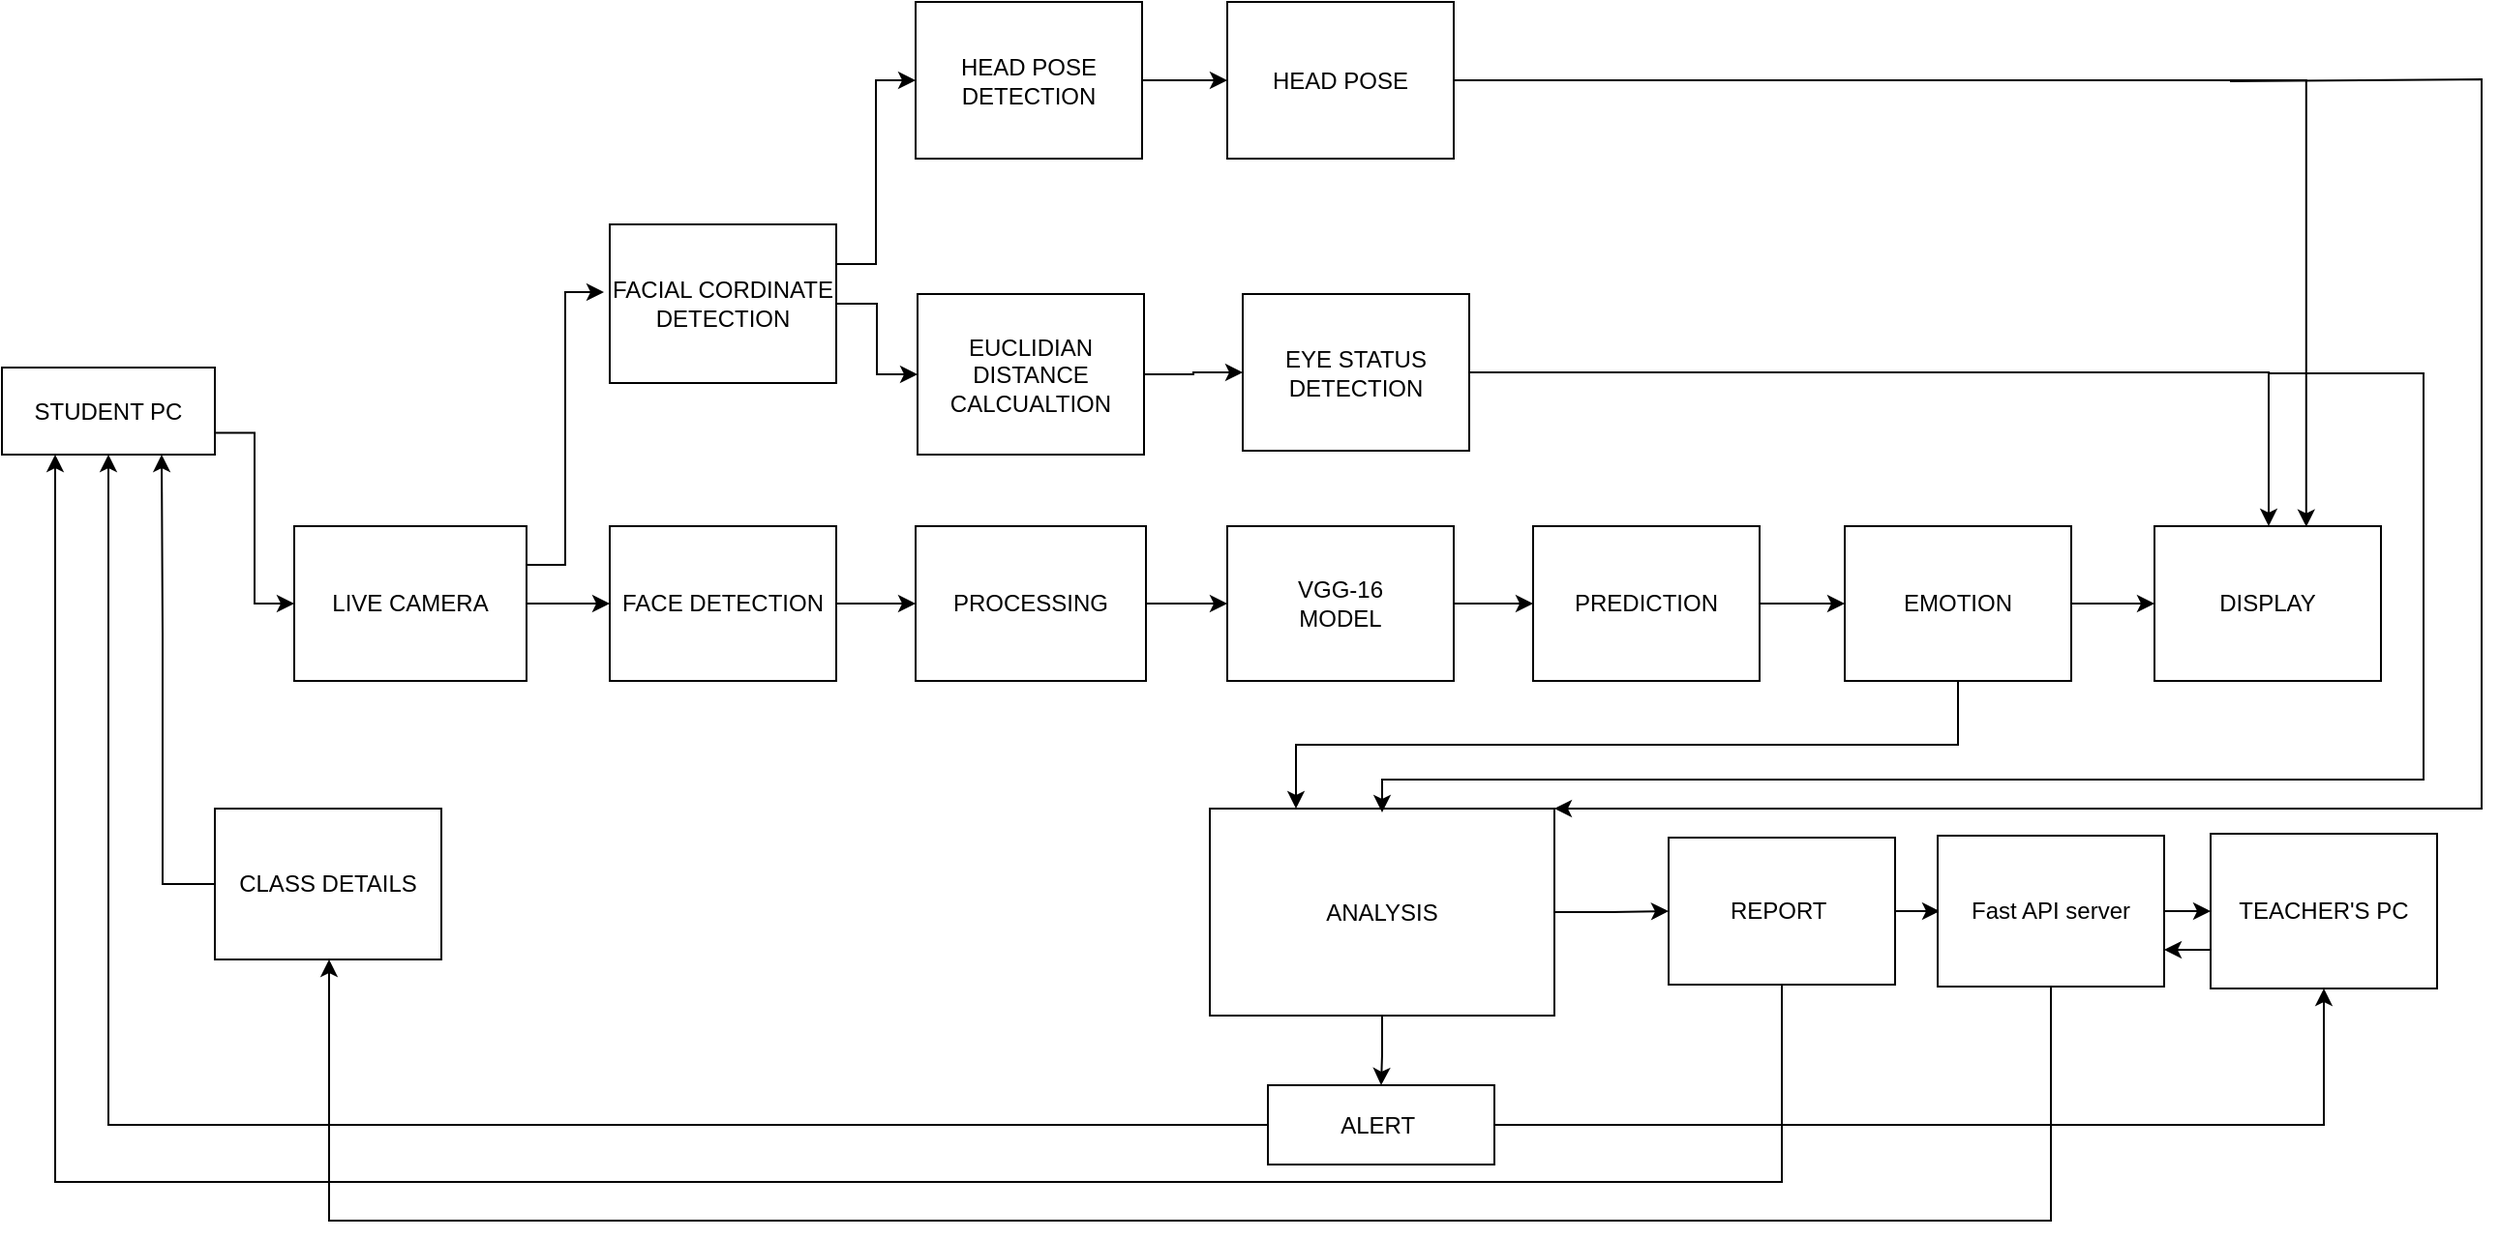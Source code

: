 <mxfile version="24.7.8">
  <diagram name="Page-1" id="RDoBEIhndUW_J9jDWAbR">
    <mxGraphModel dx="3509" dy="2329" grid="1" gridSize="10" guides="1" tooltips="1" connect="1" arrows="1" fold="1" page="1" pageScale="1" pageWidth="1600" pageHeight="1200" math="0" shadow="0">
      <root>
        <mxCell id="0" />
        <mxCell id="1" parent="0" />
        <mxCell id="tNXsEWf_y5JQh2pXWKHd-2" style="edgeStyle=orthogonalEdgeStyle;rounded=0;orthogonalLoop=1;jettySize=auto;html=1;exitX=1;exitY=0.75;exitDx=0;exitDy=0;entryX=0;entryY=0.5;entryDx=0;entryDy=0;" parent="1" source="tNXsEWf_y5JQh2pXWKHd-3" target="tNXsEWf_y5JQh2pXWKHd-11" edge="1">
          <mxGeometry relative="1" as="geometry" />
        </mxCell>
        <mxCell id="tNXsEWf_y5JQh2pXWKHd-3" value="STUDENT PC" style="rounded=0;whiteSpace=wrap;html=1;" parent="1" vertex="1">
          <mxGeometry x="-71" y="119" width="110" height="45" as="geometry" />
        </mxCell>
        <mxCell id="tNXsEWf_y5JQh2pXWKHd-4" style="edgeStyle=orthogonalEdgeStyle;rounded=0;orthogonalLoop=1;jettySize=auto;html=1;exitX=1;exitY=0.5;exitDx=0;exitDy=0;entryX=0;entryY=0.5;entryDx=0;entryDy=0;" parent="1" source="tNXsEWf_y5JQh2pXWKHd-5" target="tNXsEWf_y5JQh2pXWKHd-19" edge="1">
          <mxGeometry relative="1" as="geometry" />
        </mxCell>
        <mxCell id="tNXsEWf_y5JQh2pXWKHd-5" value="VGG-16&lt;div&gt;MODEL&lt;/div&gt;" style="rounded=0;whiteSpace=wrap;html=1;" parent="1" vertex="1">
          <mxGeometry x="562" y="201" width="117" height="80" as="geometry" />
        </mxCell>
        <mxCell id="tNXsEWf_y5JQh2pXWKHd-6" style="edgeStyle=orthogonalEdgeStyle;rounded=0;orthogonalLoop=1;jettySize=auto;html=1;exitX=1;exitY=0.5;exitDx=0;exitDy=0;entryX=0;entryY=0.5;entryDx=0;entryDy=0;" parent="1" source="tNXsEWf_y5JQh2pXWKHd-7" target="tNXsEWf_y5JQh2pXWKHd-13" edge="1">
          <mxGeometry relative="1" as="geometry" />
        </mxCell>
        <mxCell id="tNXsEWf_y5JQh2pXWKHd-7" value="FACE DETECTION" style="rounded=0;whiteSpace=wrap;html=1;" parent="1" vertex="1">
          <mxGeometry x="243" y="201" width="117" height="80" as="geometry" />
        </mxCell>
        <mxCell id="tNXsEWf_y5JQh2pXWKHd-8" style="edgeStyle=orthogonalEdgeStyle;rounded=0;orthogonalLoop=1;jettySize=auto;html=1;exitX=1;exitY=0.25;exitDx=0;exitDy=0;" parent="1" source="tNXsEWf_y5JQh2pXWKHd-11" edge="1">
          <mxGeometry relative="1" as="geometry">
            <mxPoint x="210" y="150" as="sourcePoint" />
            <mxPoint x="240" y="80" as="targetPoint" />
            <Array as="points">
              <mxPoint x="220" y="221" />
              <mxPoint x="220" y="80" />
            </Array>
          </mxGeometry>
        </mxCell>
        <mxCell id="tNXsEWf_y5JQh2pXWKHd-9" style="edgeStyle=orthogonalEdgeStyle;rounded=0;orthogonalLoop=1;jettySize=auto;html=1;exitX=1;exitY=0.5;exitDx=0;exitDy=0;entryX=0;entryY=0.5;entryDx=0;entryDy=0;" parent="1" source="tNXsEWf_y5JQh2pXWKHd-11" target="tNXsEWf_y5JQh2pXWKHd-7" edge="1">
          <mxGeometry relative="1" as="geometry" />
        </mxCell>
        <mxCell id="tNXsEWf_y5JQh2pXWKHd-11" value="LIVE CAMERA" style="rounded=0;whiteSpace=wrap;html=1;" parent="1" vertex="1">
          <mxGeometry x="80" y="201" width="120" height="80" as="geometry" />
        </mxCell>
        <mxCell id="tNXsEWf_y5JQh2pXWKHd-12" style="edgeStyle=orthogonalEdgeStyle;rounded=0;orthogonalLoop=1;jettySize=auto;html=1;exitX=1;exitY=0.5;exitDx=0;exitDy=0;entryX=0;entryY=0.5;entryDx=0;entryDy=0;" parent="1" source="tNXsEWf_y5JQh2pXWKHd-13" target="tNXsEWf_y5JQh2pXWKHd-5" edge="1">
          <mxGeometry relative="1" as="geometry" />
        </mxCell>
        <mxCell id="tNXsEWf_y5JQh2pXWKHd-13" value="PROCESSING" style="rounded=0;whiteSpace=wrap;html=1;" parent="1" vertex="1">
          <mxGeometry x="401" y="201" width="119" height="80" as="geometry" />
        </mxCell>
        <mxCell id="tNXsEWf_y5JQh2pXWKHd-14" style="edgeStyle=orthogonalEdgeStyle;rounded=0;orthogonalLoop=1;jettySize=auto;html=1;exitX=1;exitY=0.5;exitDx=0;exitDy=0;entryX=0;entryY=0.5;entryDx=0;entryDy=0;" parent="1" source="tNXsEWf_y5JQh2pXWKHd-16" target="tNXsEWf_y5JQh2pXWKHd-17" edge="1">
          <mxGeometry relative="1" as="geometry" />
        </mxCell>
        <mxCell id="tNXsEWf_y5JQh2pXWKHd-15" style="edgeStyle=orthogonalEdgeStyle;rounded=0;orthogonalLoop=1;jettySize=auto;html=1;exitX=0.5;exitY=1;exitDx=0;exitDy=0;entryX=0.25;entryY=0;entryDx=0;entryDy=0;" parent="1" source="tNXsEWf_y5JQh2pXWKHd-16" target="tNXsEWf_y5JQh2pXWKHd-25" edge="1">
          <mxGeometry relative="1" as="geometry" />
        </mxCell>
        <mxCell id="tNXsEWf_y5JQh2pXWKHd-16" value="EMOTION" style="rounded=0;whiteSpace=wrap;html=1;" parent="1" vertex="1">
          <mxGeometry x="881" y="201" width="117" height="80" as="geometry" />
        </mxCell>
        <mxCell id="tNXsEWf_y5JQh2pXWKHd-17" value="DISPLAY&lt;span style=&quot;color: rgba(0, 0, 0, 0); font-family: monospace; font-size: 0px; text-align: start; text-wrap: nowrap;&quot;&gt;%3CmxGraphModel%3E%3Croot%3E%3CmxCell%20id%3D%220%22%2F%3E%3CmxCell%20id%3D%221%22%20parent%3D%220%22%2F%3E%3CmxCell%20id%3D%222%22%20value%3D%22%22%20style%3D%22rounded%3D0%3BwhiteSpace%3Dwrap%3Bhtml%3D1%3B%22%20vertex%3D%221%22%20parent%3D%221%22%3E%3CmxGeometry%20x%3D%22243%22%20y%3D%22639%22%20width%3D%22117%22%20height%3D%2241%22%20as%3D%22geometry%22%2F%3E%3C%2FmxCell%3E%3C%2Froot%3E%3C%2FmxGraphModel%3E&lt;/span&gt;&lt;span style=&quot;color: rgba(0, 0, 0, 0); font-family: monospace; font-size: 0px; text-align: start; text-wrap: nowrap;&quot;&gt;%3CmxGraphModel%3E%3Croot%3E%3CmxCell%20id%3D%220%22%2F%3E%3CmxCell%20id%3D%221%22%20parent%3D%220%22%2F%3E%3CmxCell%20id%3D%222%22%20value%3D%22%22%20style%3D%22rounded%3D0%3BwhiteSpace%3Dwrap%3Bhtml%3D1%3B%22%20vertex%3D%221%22%20parent%3D%221%22%3E%3CmxGeometry%20x%3D%22243%22%20y%3D%22639%22%20width%3D%22117%22%20height%3D%2241%22%20as%3D%22geometry%22%2F%3E%3C%2FmxCell%3E%3C%2Froot%3E%3C%2FmxGraphModel%3E&lt;/span&gt;&lt;span style=&quot;color: rgba(0, 0, 0, 0); font-family: monospace; font-size: 0px; text-align: start; text-wrap: nowrap;&quot;&gt;%3CmxGraphModel%3E%3Croot%3E%3CmxCell%20id%3D%220%22%2F%3E%3CmxCell%20id%3D%221%22%20parent%3D%220%22%2F%3E%3CmxCell%20id%3D%222%22%20value%3D%22%22%20style%3D%22rounded%3D0%3BwhiteSpace%3Dwrap%3Bhtml%3D1%3B%22%20vertex%3D%221%22%20parent%3D%221%22%3E%3CmxGeometry%20x%3D%22243%22%20y%3D%22639%22%20width%3D%22117%22%20height%3D%2241%22%20as%3D%22geometry%22%2F%3E%3C%2FmxCell%3E%3C%2Froot%3E%3C%2FmxGraphModel%3E&lt;/span&gt;" style="rounded=0;whiteSpace=wrap;html=1;" parent="1" vertex="1">
          <mxGeometry x="1041" y="201" width="117" height="80" as="geometry" />
        </mxCell>
        <mxCell id="tNXsEWf_y5JQh2pXWKHd-18" style="edgeStyle=orthogonalEdgeStyle;rounded=0;orthogonalLoop=1;jettySize=auto;html=1;exitX=1;exitY=0.5;exitDx=0;exitDy=0;" parent="1" source="tNXsEWf_y5JQh2pXWKHd-19" target="tNXsEWf_y5JQh2pXWKHd-16" edge="1">
          <mxGeometry relative="1" as="geometry" />
        </mxCell>
        <mxCell id="tNXsEWf_y5JQh2pXWKHd-19" value="PREDICTION" style="rounded=0;whiteSpace=wrap;html=1;" parent="1" vertex="1">
          <mxGeometry x="720" y="201" width="117" height="80" as="geometry" />
        </mxCell>
        <mxCell id="tNXsEWf_y5JQh2pXWKHd-20" style="edgeStyle=orthogonalEdgeStyle;rounded=0;orthogonalLoop=1;jettySize=auto;html=1;exitX=0.5;exitY=1;exitDx=0;exitDy=0;entryX=0.25;entryY=1;entryDx=0;entryDy=0;" parent="1" source="tNXsEWf_y5JQh2pXWKHd-22" target="tNXsEWf_y5JQh2pXWKHd-3" edge="1">
          <mxGeometry relative="1" as="geometry">
            <Array as="points">
              <mxPoint x="849" y="540" />
              <mxPoint x="-43" y="540" />
            </Array>
          </mxGeometry>
        </mxCell>
        <mxCell id="tNXsEWf_y5JQh2pXWKHd-21" style="edgeStyle=orthogonalEdgeStyle;rounded=0;orthogonalLoop=1;jettySize=auto;html=1;exitX=1;exitY=0.5;exitDx=0;exitDy=0;" parent="1" source="tNXsEWf_y5JQh2pXWKHd-22" edge="1">
          <mxGeometry relative="1" as="geometry">
            <mxPoint x="930" y="400" as="targetPoint" />
          </mxGeometry>
        </mxCell>
        <mxCell id="tNXsEWf_y5JQh2pXWKHd-22" value="REPORT&amp;nbsp;" style="rounded=0;whiteSpace=wrap;html=1;" parent="1" vertex="1">
          <mxGeometry x="790" y="362" width="117" height="76" as="geometry" />
        </mxCell>
        <mxCell id="tNXsEWf_y5JQh2pXWKHd-23" style="edgeStyle=orthogonalEdgeStyle;rounded=0;orthogonalLoop=1;jettySize=auto;html=1;exitX=1;exitY=0.5;exitDx=0;exitDy=0;entryX=0;entryY=0.5;entryDx=0;entryDy=0;" parent="1" source="tNXsEWf_y5JQh2pXWKHd-25" target="tNXsEWf_y5JQh2pXWKHd-22" edge="1">
          <mxGeometry relative="1" as="geometry" />
        </mxCell>
        <mxCell id="tNXsEWf_y5JQh2pXWKHd-24" style="edgeStyle=orthogonalEdgeStyle;rounded=0;orthogonalLoop=1;jettySize=auto;html=1;entryX=0.5;entryY=0;entryDx=0;entryDy=0;" parent="1" source="tNXsEWf_y5JQh2pXWKHd-25" target="tNXsEWf_y5JQh2pXWKHd-40" edge="1">
          <mxGeometry relative="1" as="geometry" />
        </mxCell>
        <mxCell id="tNXsEWf_y5JQh2pXWKHd-25" value="ANALYSIS" style="rounded=0;whiteSpace=wrap;html=1;" parent="1" vertex="1">
          <mxGeometry x="553" y="347" width="178" height="107" as="geometry" />
        </mxCell>
        <mxCell id="tNXsEWf_y5JQh2pXWKHd-30" style="edgeStyle=orthogonalEdgeStyle;rounded=0;orthogonalLoop=1;jettySize=auto;html=1;exitX=1;exitY=0.5;exitDx=0;exitDy=0;" parent="1" source="tNXsEWf_y5JQh2pXWKHd-31" target="tNXsEWf_y5JQh2pXWKHd-17" edge="1">
          <mxGeometry relative="1" as="geometry">
            <mxPoint x="720" y="79.0" as="targetPoint" />
            <Array as="points">
              <mxPoint x="1100" y="122" />
            </Array>
          </mxGeometry>
        </mxCell>
        <mxCell id="tNXsEWf_y5JQh2pXWKHd-31" value="EYE STATUS DETECTION" style="rounded=0;whiteSpace=wrap;html=1;" parent="1" vertex="1">
          <mxGeometry x="570" y="81" width="117" height="81" as="geometry" />
        </mxCell>
        <mxCell id="tNXsEWf_y5JQh2pXWKHd-32" style="edgeStyle=orthogonalEdgeStyle;rounded=0;orthogonalLoop=1;jettySize=auto;html=1;exitX=1;exitY=0.5;exitDx=0;exitDy=0;entryX=0;entryY=0.5;entryDx=0;entryDy=0;" parent="1" source="tNXsEWf_y5JQh2pXWKHd-33" target="tNXsEWf_y5JQh2pXWKHd-31" edge="1">
          <mxGeometry relative="1" as="geometry" />
        </mxCell>
        <mxCell id="tNXsEWf_y5JQh2pXWKHd-33" value="EUCLIDIAN&lt;div&gt;DISTANCE CALCUALTION&lt;/div&gt;" style="rounded=0;whiteSpace=wrap;html=1;" parent="1" vertex="1">
          <mxGeometry x="402" y="81" width="117" height="83" as="geometry" />
        </mxCell>
        <mxCell id="tNXsEWf_y5JQh2pXWKHd-34" style="edgeStyle=orthogonalEdgeStyle;rounded=0;orthogonalLoop=1;jettySize=auto;html=1;exitX=1;exitY=0.5;exitDx=0;exitDy=0;" parent="1" source="tNXsEWf_y5JQh2pXWKHd-35" target="tNXsEWf_y5JQh2pXWKHd-33" edge="1">
          <mxGeometry relative="1" as="geometry" />
        </mxCell>
        <mxCell id="tNXsEWf_y5JQh2pXWKHd-58" style="edgeStyle=orthogonalEdgeStyle;rounded=0;orthogonalLoop=1;jettySize=auto;html=1;exitX=1;exitY=0.25;exitDx=0;exitDy=0;fontFamily=Helvetica;fontSize=12;fontColor=default;entryX=0;entryY=0.5;entryDx=0;entryDy=0;" parent="1" source="tNXsEWf_y5JQh2pXWKHd-35" target="tNXsEWf_y5JQh2pXWKHd-55" edge="1">
          <mxGeometry relative="1" as="geometry">
            <mxPoint x="380" y="-30" as="targetPoint" />
          </mxGeometry>
        </mxCell>
        <mxCell id="tNXsEWf_y5JQh2pXWKHd-35" value="FACIAL CORDINATE DETECTION" style="rounded=0;whiteSpace=wrap;html=1;" parent="1" vertex="1">
          <mxGeometry x="243" y="45" width="117" height="82" as="geometry" />
        </mxCell>
        <mxCell id="tNXsEWf_y5JQh2pXWKHd-36" style="edgeStyle=orthogonalEdgeStyle;rounded=0;orthogonalLoop=1;jettySize=auto;html=1;exitX=0;exitY=0.75;exitDx=0;exitDy=0;entryX=1;entryY=0.75;entryDx=0;entryDy=0;" parent="1" source="tNXsEWf_y5JQh2pXWKHd-37" target="tNXsEWf_y5JQh2pXWKHd-44" edge="1">
          <mxGeometry relative="1" as="geometry" />
        </mxCell>
        <mxCell id="tNXsEWf_y5JQh2pXWKHd-37" value="TEACHER&#39;S PC" style="rounded=0;whiteSpace=wrap;html=1;" parent="1" vertex="1">
          <mxGeometry x="1070" y="360" width="117" height="80" as="geometry" />
        </mxCell>
        <mxCell id="tNXsEWf_y5JQh2pXWKHd-38" style="edgeStyle=orthogonalEdgeStyle;rounded=0;orthogonalLoop=1;jettySize=auto;html=1;exitX=0;exitY=0.5;exitDx=0;exitDy=0;entryX=0.5;entryY=1;entryDx=0;entryDy=0;" parent="1" source="tNXsEWf_y5JQh2pXWKHd-40" target="tNXsEWf_y5JQh2pXWKHd-3" edge="1">
          <mxGeometry relative="1" as="geometry" />
        </mxCell>
        <mxCell id="tNXsEWf_y5JQh2pXWKHd-39" style="edgeStyle=orthogonalEdgeStyle;rounded=0;orthogonalLoop=1;jettySize=auto;html=1;exitX=1;exitY=0.5;exitDx=0;exitDy=0;" parent="1" source="tNXsEWf_y5JQh2pXWKHd-40" target="tNXsEWf_y5JQh2pXWKHd-37" edge="1">
          <mxGeometry relative="1" as="geometry" />
        </mxCell>
        <mxCell id="tNXsEWf_y5JQh2pXWKHd-40" value="ALERT&amp;nbsp;" style="rounded=0;whiteSpace=wrap;html=1;" parent="1" vertex="1">
          <mxGeometry x="583" y="490" width="117" height="41" as="geometry" />
        </mxCell>
        <mxCell id="tNXsEWf_y5JQh2pXWKHd-41" style="edgeStyle=orthogonalEdgeStyle;rounded=0;orthogonalLoop=1;jettySize=auto;html=1;" parent="1" edge="1">
          <mxGeometry relative="1" as="geometry">
            <Array as="points">
              <mxPoint x="1180" y="122" />
              <mxPoint x="1180" y="332" />
              <mxPoint x="642" y="332" />
            </Array>
            <mxPoint x="1100" y="122" as="sourcePoint" />
            <mxPoint x="642" y="349" as="targetPoint" />
          </mxGeometry>
        </mxCell>
        <mxCell id="tNXsEWf_y5JQh2pXWKHd-42" style="edgeStyle=orthogonalEdgeStyle;rounded=0;orthogonalLoop=1;jettySize=auto;html=1;exitX=1;exitY=0.5;exitDx=0;exitDy=0;" parent="1" source="tNXsEWf_y5JQh2pXWKHd-44" target="tNXsEWf_y5JQh2pXWKHd-37" edge="1">
          <mxGeometry relative="1" as="geometry" />
        </mxCell>
        <mxCell id="tNXsEWf_y5JQh2pXWKHd-43" style="edgeStyle=orthogonalEdgeStyle;rounded=0;orthogonalLoop=1;jettySize=auto;html=1;exitX=0.5;exitY=1;exitDx=0;exitDy=0;" parent="1" source="tNXsEWf_y5JQh2pXWKHd-44" target="tNXsEWf_y5JQh2pXWKHd-46" edge="1">
          <mxGeometry relative="1" as="geometry">
            <mxPoint x="50" y="480" as="targetPoint" />
            <Array as="points">
              <mxPoint x="987" y="560" />
              <mxPoint x="98" y="560" />
            </Array>
          </mxGeometry>
        </mxCell>
        <mxCell id="tNXsEWf_y5JQh2pXWKHd-44" value="Fast API server" style="rounded=0;whiteSpace=wrap;html=1;" parent="1" vertex="1">
          <mxGeometry x="929" y="361" width="117" height="78" as="geometry" />
        </mxCell>
        <mxCell id="tNXsEWf_y5JQh2pXWKHd-45" style="edgeStyle=orthogonalEdgeStyle;rounded=0;orthogonalLoop=1;jettySize=auto;html=1;entryX=0.75;entryY=1;entryDx=0;entryDy=0;" parent="1" source="tNXsEWf_y5JQh2pXWKHd-46" target="tNXsEWf_y5JQh2pXWKHd-3" edge="1">
          <mxGeometry relative="1" as="geometry">
            <Array as="points">
              <mxPoint x="12" y="386" />
              <mxPoint x="12" y="256" />
            </Array>
          </mxGeometry>
        </mxCell>
        <mxCell id="tNXsEWf_y5JQh2pXWKHd-46" value="CLASS DETAILS" style="rounded=0;whiteSpace=wrap;html=1;" parent="1" vertex="1">
          <mxGeometry x="39" y="347" width="117" height="78" as="geometry" />
        </mxCell>
        <mxCell id="tNXsEWf_y5JQh2pXWKHd-59" style="edgeStyle=orthogonalEdgeStyle;rounded=0;orthogonalLoop=1;jettySize=auto;html=1;exitX=1;exitY=0.5;exitDx=0;exitDy=0;entryX=0;entryY=0.5;entryDx=0;entryDy=0;fontFamily=Helvetica;fontSize=12;fontColor=default;" parent="1" source="tNXsEWf_y5JQh2pXWKHd-55" target="tNXsEWf_y5JQh2pXWKHd-57" edge="1">
          <mxGeometry relative="1" as="geometry" />
        </mxCell>
        <mxCell id="tNXsEWf_y5JQh2pXWKHd-55" value="HEAD POSE DETECTION" style="rounded=0;whiteSpace=wrap;html=1;" parent="1" vertex="1">
          <mxGeometry x="401" y="-70" width="117" height="81" as="geometry" />
        </mxCell>
        <mxCell id="tNXsEWf_y5JQh2pXWKHd-57" value="HEAD POSE" style="rounded=0;whiteSpace=wrap;html=1;" parent="1" vertex="1">
          <mxGeometry x="562" y="-70" width="117" height="81" as="geometry" />
        </mxCell>
        <mxCell id="tNXsEWf_y5JQh2pXWKHd-60" style="edgeStyle=orthogonalEdgeStyle;rounded=0;orthogonalLoop=1;jettySize=auto;html=1;exitX=1;exitY=0.5;exitDx=0;exitDy=0;entryX=0.67;entryY=0.004;entryDx=0;entryDy=0;entryPerimeter=0;fontFamily=Helvetica;fontSize=12;fontColor=default;" parent="1" source="tNXsEWf_y5JQh2pXWKHd-57" target="tNXsEWf_y5JQh2pXWKHd-17" edge="1">
          <mxGeometry relative="1" as="geometry" />
        </mxCell>
        <mxCell id="tNXsEWf_y5JQh2pXWKHd-62" value="" style="endArrow=classic;html=1;rounded=0;fontFamily=Helvetica;fontSize=12;fontColor=default;entryX=1;entryY=0;entryDx=0;entryDy=0;" parent="1" target="tNXsEWf_y5JQh2pXWKHd-25" edge="1">
          <mxGeometry width="50" height="50" relative="1" as="geometry">
            <mxPoint x="1080" y="-29" as="sourcePoint" />
            <mxPoint x="687" y="340" as="targetPoint" />
            <Array as="points">
              <mxPoint x="1210" y="-30" />
              <mxPoint x="1210" y="347" />
            </Array>
          </mxGeometry>
        </mxCell>
      </root>
    </mxGraphModel>
  </diagram>
</mxfile>
